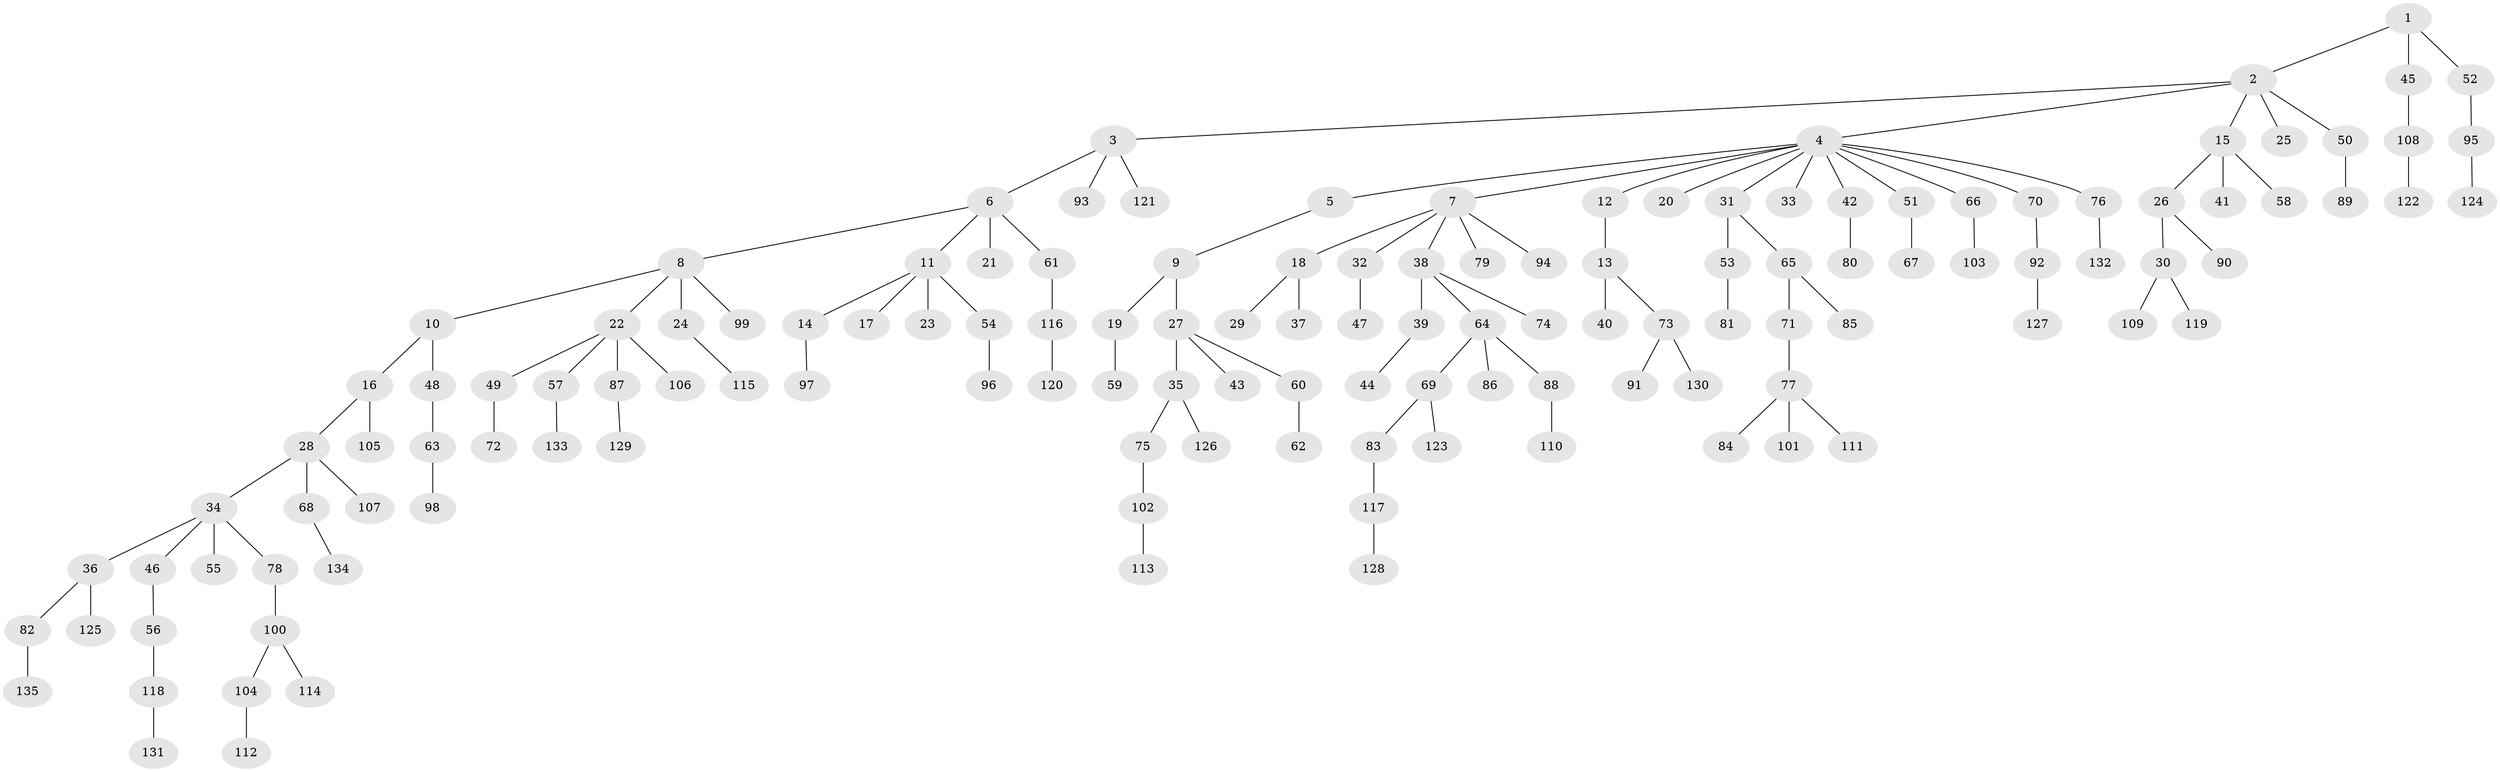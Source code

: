 // Generated by graph-tools (version 1.1) at 2025/36/03/09/25 02:36:30]
// undirected, 135 vertices, 134 edges
graph export_dot {
graph [start="1"]
  node [color=gray90,style=filled];
  1;
  2;
  3;
  4;
  5;
  6;
  7;
  8;
  9;
  10;
  11;
  12;
  13;
  14;
  15;
  16;
  17;
  18;
  19;
  20;
  21;
  22;
  23;
  24;
  25;
  26;
  27;
  28;
  29;
  30;
  31;
  32;
  33;
  34;
  35;
  36;
  37;
  38;
  39;
  40;
  41;
  42;
  43;
  44;
  45;
  46;
  47;
  48;
  49;
  50;
  51;
  52;
  53;
  54;
  55;
  56;
  57;
  58;
  59;
  60;
  61;
  62;
  63;
  64;
  65;
  66;
  67;
  68;
  69;
  70;
  71;
  72;
  73;
  74;
  75;
  76;
  77;
  78;
  79;
  80;
  81;
  82;
  83;
  84;
  85;
  86;
  87;
  88;
  89;
  90;
  91;
  92;
  93;
  94;
  95;
  96;
  97;
  98;
  99;
  100;
  101;
  102;
  103;
  104;
  105;
  106;
  107;
  108;
  109;
  110;
  111;
  112;
  113;
  114;
  115;
  116;
  117;
  118;
  119;
  120;
  121;
  122;
  123;
  124;
  125;
  126;
  127;
  128;
  129;
  130;
  131;
  132;
  133;
  134;
  135;
  1 -- 2;
  1 -- 45;
  1 -- 52;
  2 -- 3;
  2 -- 4;
  2 -- 15;
  2 -- 25;
  2 -- 50;
  3 -- 6;
  3 -- 93;
  3 -- 121;
  4 -- 5;
  4 -- 7;
  4 -- 12;
  4 -- 20;
  4 -- 31;
  4 -- 33;
  4 -- 42;
  4 -- 51;
  4 -- 66;
  4 -- 70;
  4 -- 76;
  5 -- 9;
  6 -- 8;
  6 -- 11;
  6 -- 21;
  6 -- 61;
  7 -- 18;
  7 -- 32;
  7 -- 38;
  7 -- 79;
  7 -- 94;
  8 -- 10;
  8 -- 22;
  8 -- 24;
  8 -- 99;
  9 -- 19;
  9 -- 27;
  10 -- 16;
  10 -- 48;
  11 -- 14;
  11 -- 17;
  11 -- 23;
  11 -- 54;
  12 -- 13;
  13 -- 40;
  13 -- 73;
  14 -- 97;
  15 -- 26;
  15 -- 41;
  15 -- 58;
  16 -- 28;
  16 -- 105;
  18 -- 29;
  18 -- 37;
  19 -- 59;
  22 -- 49;
  22 -- 57;
  22 -- 87;
  22 -- 106;
  24 -- 115;
  26 -- 30;
  26 -- 90;
  27 -- 35;
  27 -- 43;
  27 -- 60;
  28 -- 34;
  28 -- 68;
  28 -- 107;
  30 -- 109;
  30 -- 119;
  31 -- 53;
  31 -- 65;
  32 -- 47;
  34 -- 36;
  34 -- 46;
  34 -- 55;
  34 -- 78;
  35 -- 75;
  35 -- 126;
  36 -- 82;
  36 -- 125;
  38 -- 39;
  38 -- 64;
  38 -- 74;
  39 -- 44;
  42 -- 80;
  45 -- 108;
  46 -- 56;
  48 -- 63;
  49 -- 72;
  50 -- 89;
  51 -- 67;
  52 -- 95;
  53 -- 81;
  54 -- 96;
  56 -- 118;
  57 -- 133;
  60 -- 62;
  61 -- 116;
  63 -- 98;
  64 -- 69;
  64 -- 86;
  64 -- 88;
  65 -- 71;
  65 -- 85;
  66 -- 103;
  68 -- 134;
  69 -- 83;
  69 -- 123;
  70 -- 92;
  71 -- 77;
  73 -- 91;
  73 -- 130;
  75 -- 102;
  76 -- 132;
  77 -- 84;
  77 -- 101;
  77 -- 111;
  78 -- 100;
  82 -- 135;
  83 -- 117;
  87 -- 129;
  88 -- 110;
  92 -- 127;
  95 -- 124;
  100 -- 104;
  100 -- 114;
  102 -- 113;
  104 -- 112;
  108 -- 122;
  116 -- 120;
  117 -- 128;
  118 -- 131;
}
